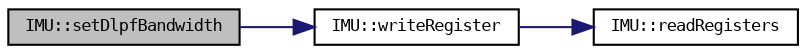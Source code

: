 digraph "IMU::setDlpfBandwidth"
{
  bgcolor="transparent";
  edge [fontname="DejaVuSansMono",fontsize="8",labelfontname="DejaVuSansMono",labelfontsize="8"];
  node [fontname="DejaVuSansMono",fontsize="8",shape=record];
  rankdir="LR";
  Node52 [label="IMU::setDlpfBandwidth",height=0.2,width=0.4,color="black", fillcolor="grey75", style="filled", fontcolor="black"];
  Node52 -> Node53 [color="midnightblue",fontsize="8",style="solid",fontname="DejaVuSansMono"];
  Node53 [label="IMU::writeRegister",height=0.2,width=0.4,color="black",URL="$classIMU.html#a37694424e4502ffc69bbb6c540c1a400"];
  Node53 -> Node54 [color="midnightblue",fontsize="8",style="solid",fontname="DejaVuSansMono"];
  Node54 [label="IMU::readRegisters",height=0.2,width=0.4,color="black",URL="$classIMU.html#a87c200faa130ff4d2d3416b2d83f4f49"];
}
